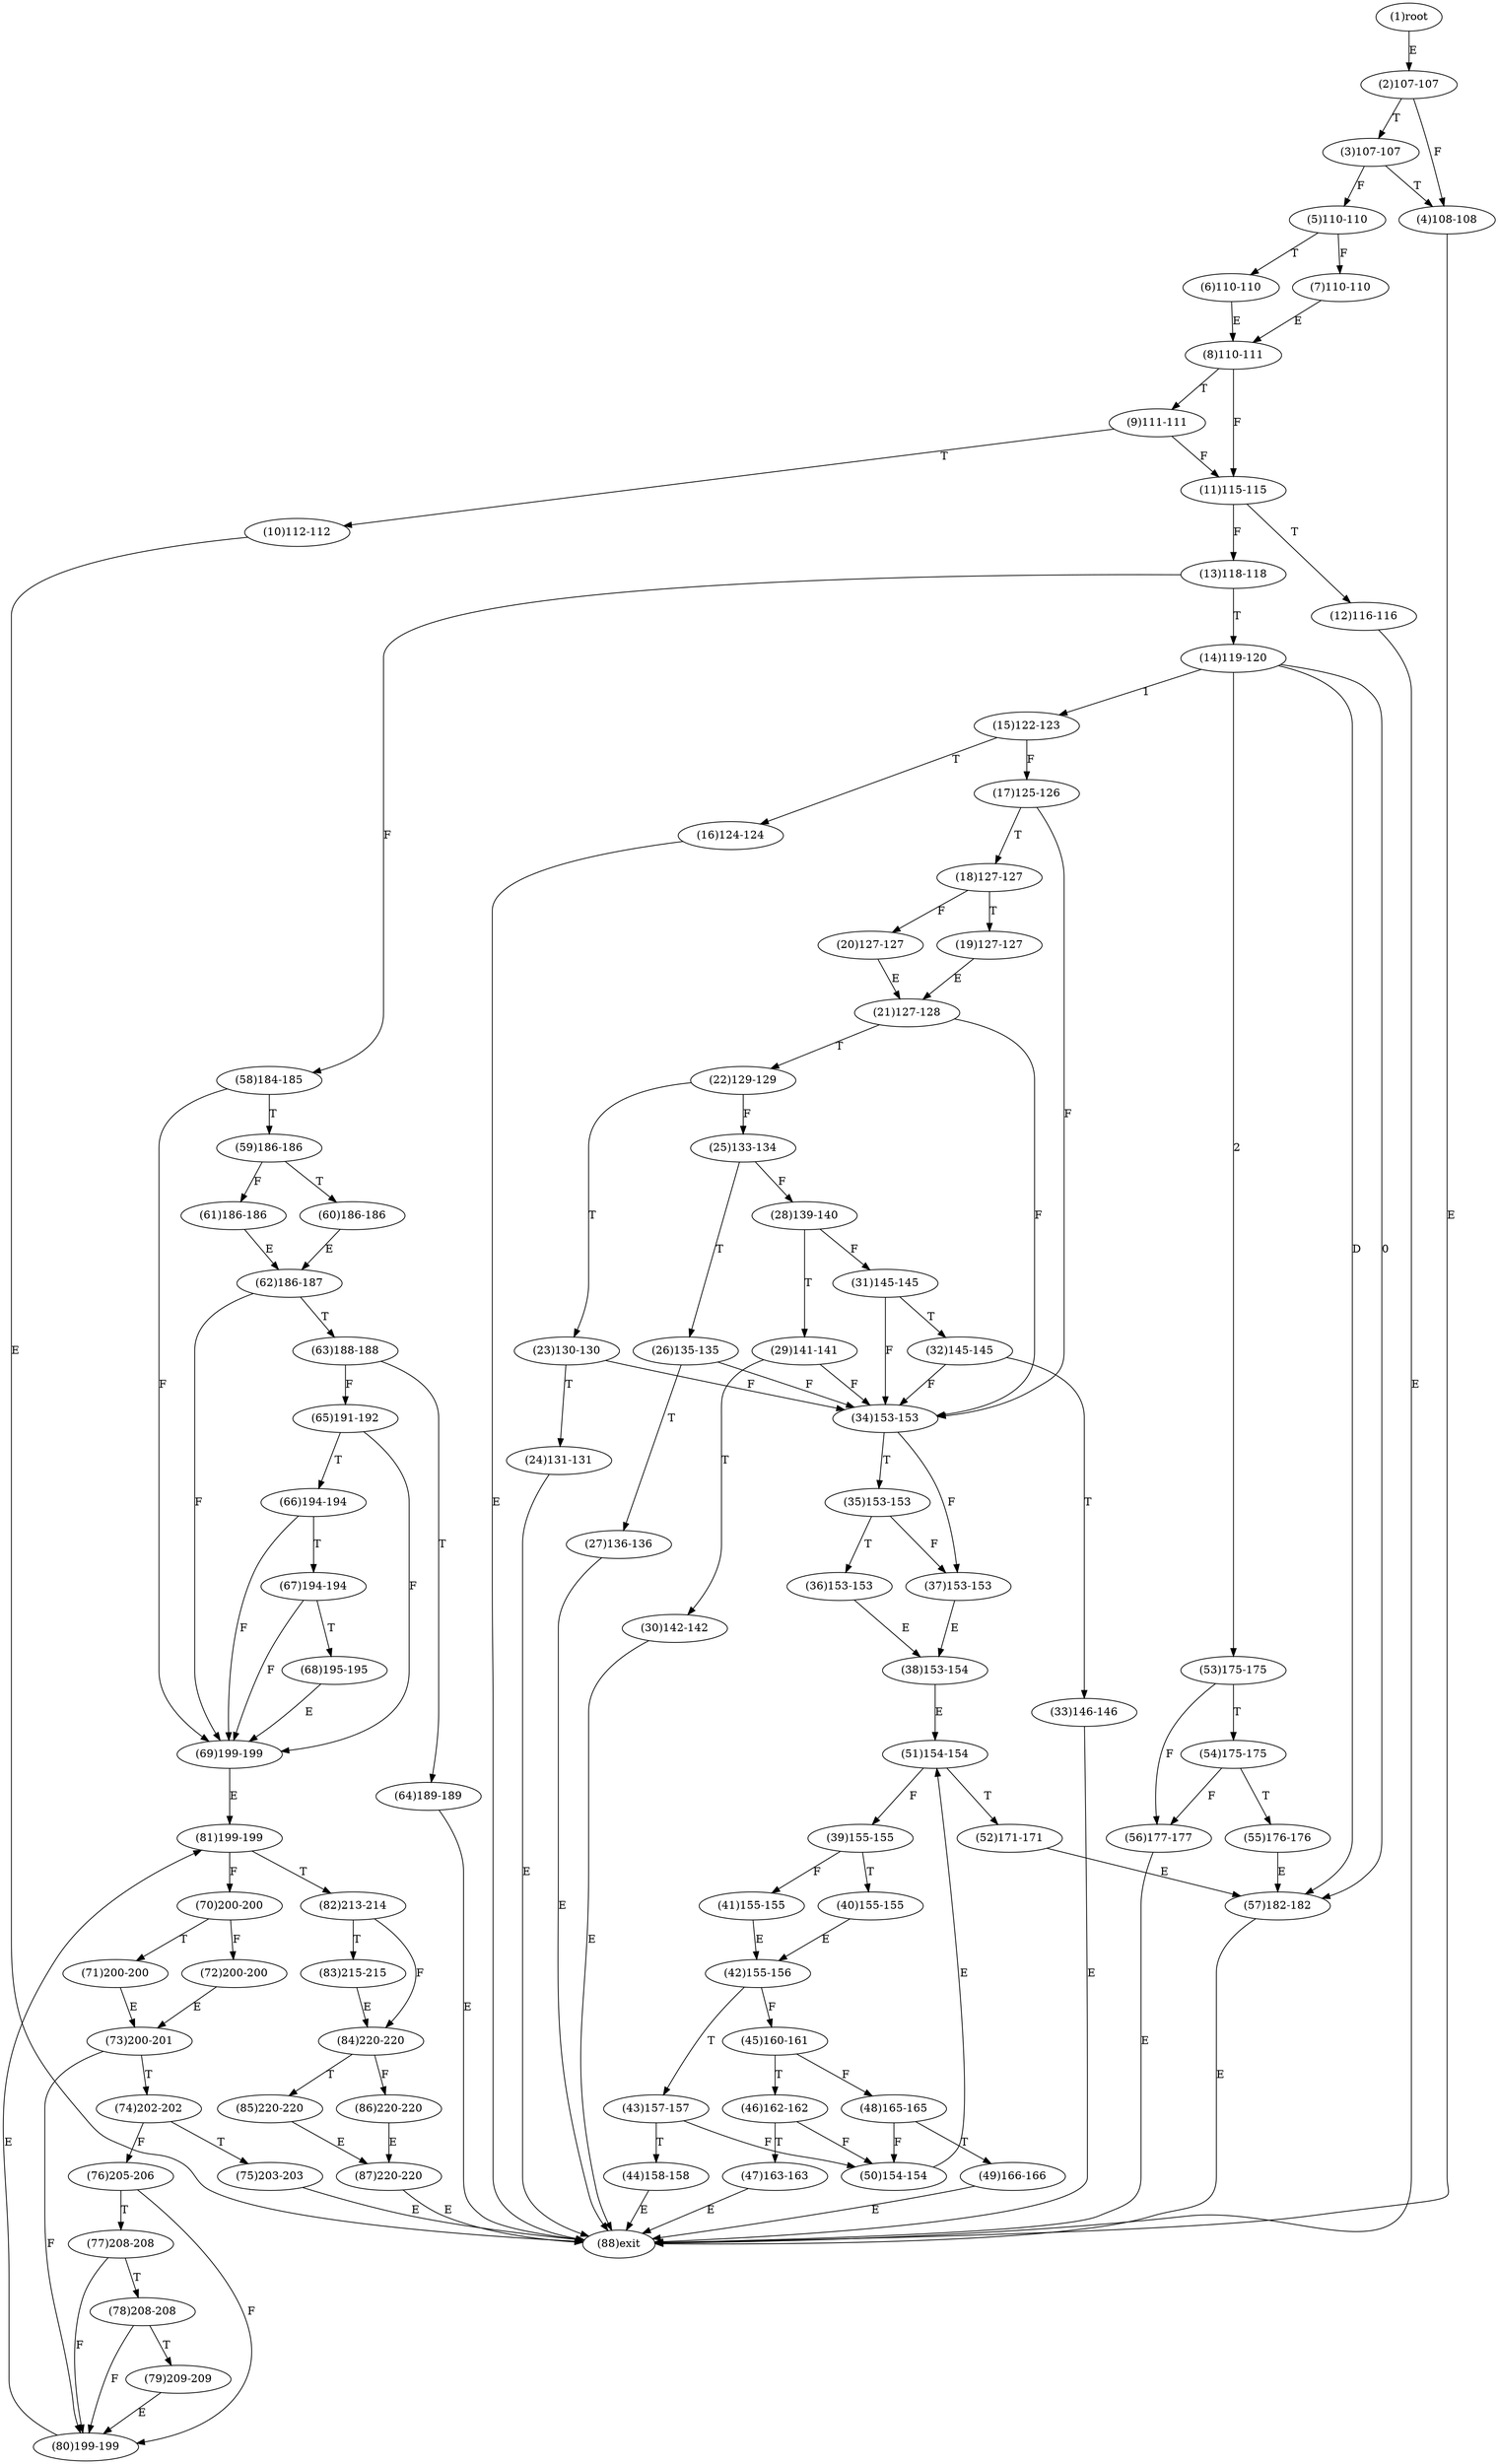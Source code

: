 digraph "" { 
1[ label="(1)root"];
2[ label="(2)107-107"];
3[ label="(3)107-107"];
4[ label="(4)108-108"];
5[ label="(5)110-110"];
6[ label="(6)110-110"];
7[ label="(7)110-110"];
8[ label="(8)110-111"];
9[ label="(9)111-111"];
10[ label="(10)112-112"];
11[ label="(11)115-115"];
12[ label="(12)116-116"];
13[ label="(13)118-118"];
14[ label="(14)119-120"];
15[ label="(15)122-123"];
17[ label="(17)125-126"];
16[ label="(16)124-124"];
19[ label="(19)127-127"];
18[ label="(18)127-127"];
21[ label="(21)127-128"];
20[ label="(20)127-127"];
23[ label="(23)130-130"];
22[ label="(22)129-129"];
25[ label="(25)133-134"];
24[ label="(24)131-131"];
27[ label="(27)136-136"];
26[ label="(26)135-135"];
29[ label="(29)141-141"];
28[ label="(28)139-140"];
31[ label="(31)145-145"];
30[ label="(30)142-142"];
34[ label="(34)153-153"];
35[ label="(35)153-153"];
32[ label="(32)145-145"];
33[ label="(33)146-146"];
38[ label="(38)153-154"];
39[ label="(39)155-155"];
36[ label="(36)153-153"];
37[ label="(37)153-153"];
42[ label="(42)155-156"];
43[ label="(43)157-157"];
40[ label="(40)155-155"];
41[ label="(41)155-155"];
46[ label="(46)162-162"];
47[ label="(47)163-163"];
44[ label="(44)158-158"];
45[ label="(45)160-161"];
51[ label="(51)154-154"];
50[ label="(50)154-154"];
49[ label="(49)166-166"];
48[ label="(48)165-165"];
55[ label="(55)176-176"];
54[ label="(54)175-175"];
53[ label="(53)175-175"];
52[ label="(52)171-171"];
59[ label="(59)186-186"];
58[ label="(58)184-185"];
57[ label="(57)182-182"];
56[ label="(56)177-177"];
63[ label="(63)188-188"];
62[ label="(62)186-187"];
61[ label="(61)186-186"];
60[ label="(60)186-186"];
68[ label="(68)195-195"];
69[ label="(69)199-199"];
70[ label="(70)200-200"];
71[ label="(71)200-200"];
64[ label="(64)189-189"];
65[ label="(65)191-192"];
66[ label="(66)194-194"];
67[ label="(67)194-194"];
76[ label="(76)205-206"];
77[ label="(77)208-208"];
78[ label="(78)208-208"];
79[ label="(79)209-209"];
72[ label="(72)200-200"];
73[ label="(73)200-201"];
74[ label="(74)202-202"];
75[ label="(75)203-203"];
85[ label="(85)220-220"];
84[ label="(84)220-220"];
87[ label="(87)220-220"];
86[ label="(86)220-220"];
81[ label="(81)199-199"];
80[ label="(80)199-199"];
83[ label="(83)215-215"];
82[ label="(82)213-214"];
88[ label="(88)exit"];
1->2[ label="E"];
2->4[ label="F"];
2->3[ label="T"];
3->5[ label="F"];
3->4[ label="T"];
4->88[ label="E"];
5->7[ label="F"];
5->6[ label="T"];
6->8[ label="E"];
7->8[ label="E"];
8->11[ label="F"];
8->9[ label="T"];
9->11[ label="F"];
9->10[ label="T"];
10->88[ label="E"];
11->13[ label="F"];
11->12[ label="T"];
12->88[ label="E"];
13->58[ label="F"];
13->14[ label="T"];
14->57[ label="0"];
14->15[ label="1"];
14->53[ label="2"];
14->57[ label="D"];
15->17[ label="F"];
15->16[ label="T"];
16->88[ label="E"];
17->34[ label="F"];
17->18[ label="T"];
18->20[ label="F"];
18->19[ label="T"];
19->21[ label="E"];
20->21[ label="E"];
21->34[ label="F"];
21->22[ label="T"];
22->25[ label="F"];
22->23[ label="T"];
23->34[ label="F"];
23->24[ label="T"];
24->88[ label="E"];
25->28[ label="F"];
25->26[ label="T"];
26->34[ label="F"];
26->27[ label="T"];
27->88[ label="E"];
28->31[ label="F"];
28->29[ label="T"];
29->34[ label="F"];
29->30[ label="T"];
30->88[ label="E"];
31->34[ label="F"];
31->32[ label="T"];
32->34[ label="F"];
32->33[ label="T"];
33->88[ label="E"];
34->37[ label="F"];
34->35[ label="T"];
35->37[ label="F"];
35->36[ label="T"];
36->38[ label="E"];
37->38[ label="E"];
38->51[ label="E"];
39->41[ label="F"];
39->40[ label="T"];
40->42[ label="E"];
41->42[ label="E"];
42->45[ label="F"];
42->43[ label="T"];
43->50[ label="F"];
43->44[ label="T"];
44->88[ label="E"];
45->48[ label="F"];
45->46[ label="T"];
46->50[ label="F"];
46->47[ label="T"];
47->88[ label="E"];
48->50[ label="F"];
48->49[ label="T"];
49->88[ label="E"];
50->51[ label="E"];
51->39[ label="F"];
51->52[ label="T"];
52->57[ label="E"];
53->56[ label="F"];
53->54[ label="T"];
54->56[ label="F"];
54->55[ label="T"];
55->57[ label="E"];
56->88[ label="E"];
57->88[ label="E"];
58->69[ label="F"];
58->59[ label="T"];
59->61[ label="F"];
59->60[ label="T"];
60->62[ label="E"];
61->62[ label="E"];
62->69[ label="F"];
62->63[ label="T"];
63->65[ label="F"];
63->64[ label="T"];
64->88[ label="E"];
65->69[ label="F"];
65->66[ label="T"];
66->69[ label="F"];
66->67[ label="T"];
67->69[ label="F"];
67->68[ label="T"];
68->69[ label="E"];
69->81[ label="E"];
70->72[ label="F"];
70->71[ label="T"];
71->73[ label="E"];
72->73[ label="E"];
73->80[ label="F"];
73->74[ label="T"];
74->76[ label="F"];
74->75[ label="T"];
75->88[ label="E"];
76->80[ label="F"];
76->77[ label="T"];
77->80[ label="F"];
77->78[ label="T"];
78->80[ label="F"];
78->79[ label="T"];
79->80[ label="E"];
80->81[ label="E"];
81->70[ label="F"];
81->82[ label="T"];
82->84[ label="F"];
82->83[ label="T"];
83->84[ label="E"];
84->86[ label="F"];
84->85[ label="T"];
85->87[ label="E"];
86->87[ label="E"];
87->88[ label="E"];
}